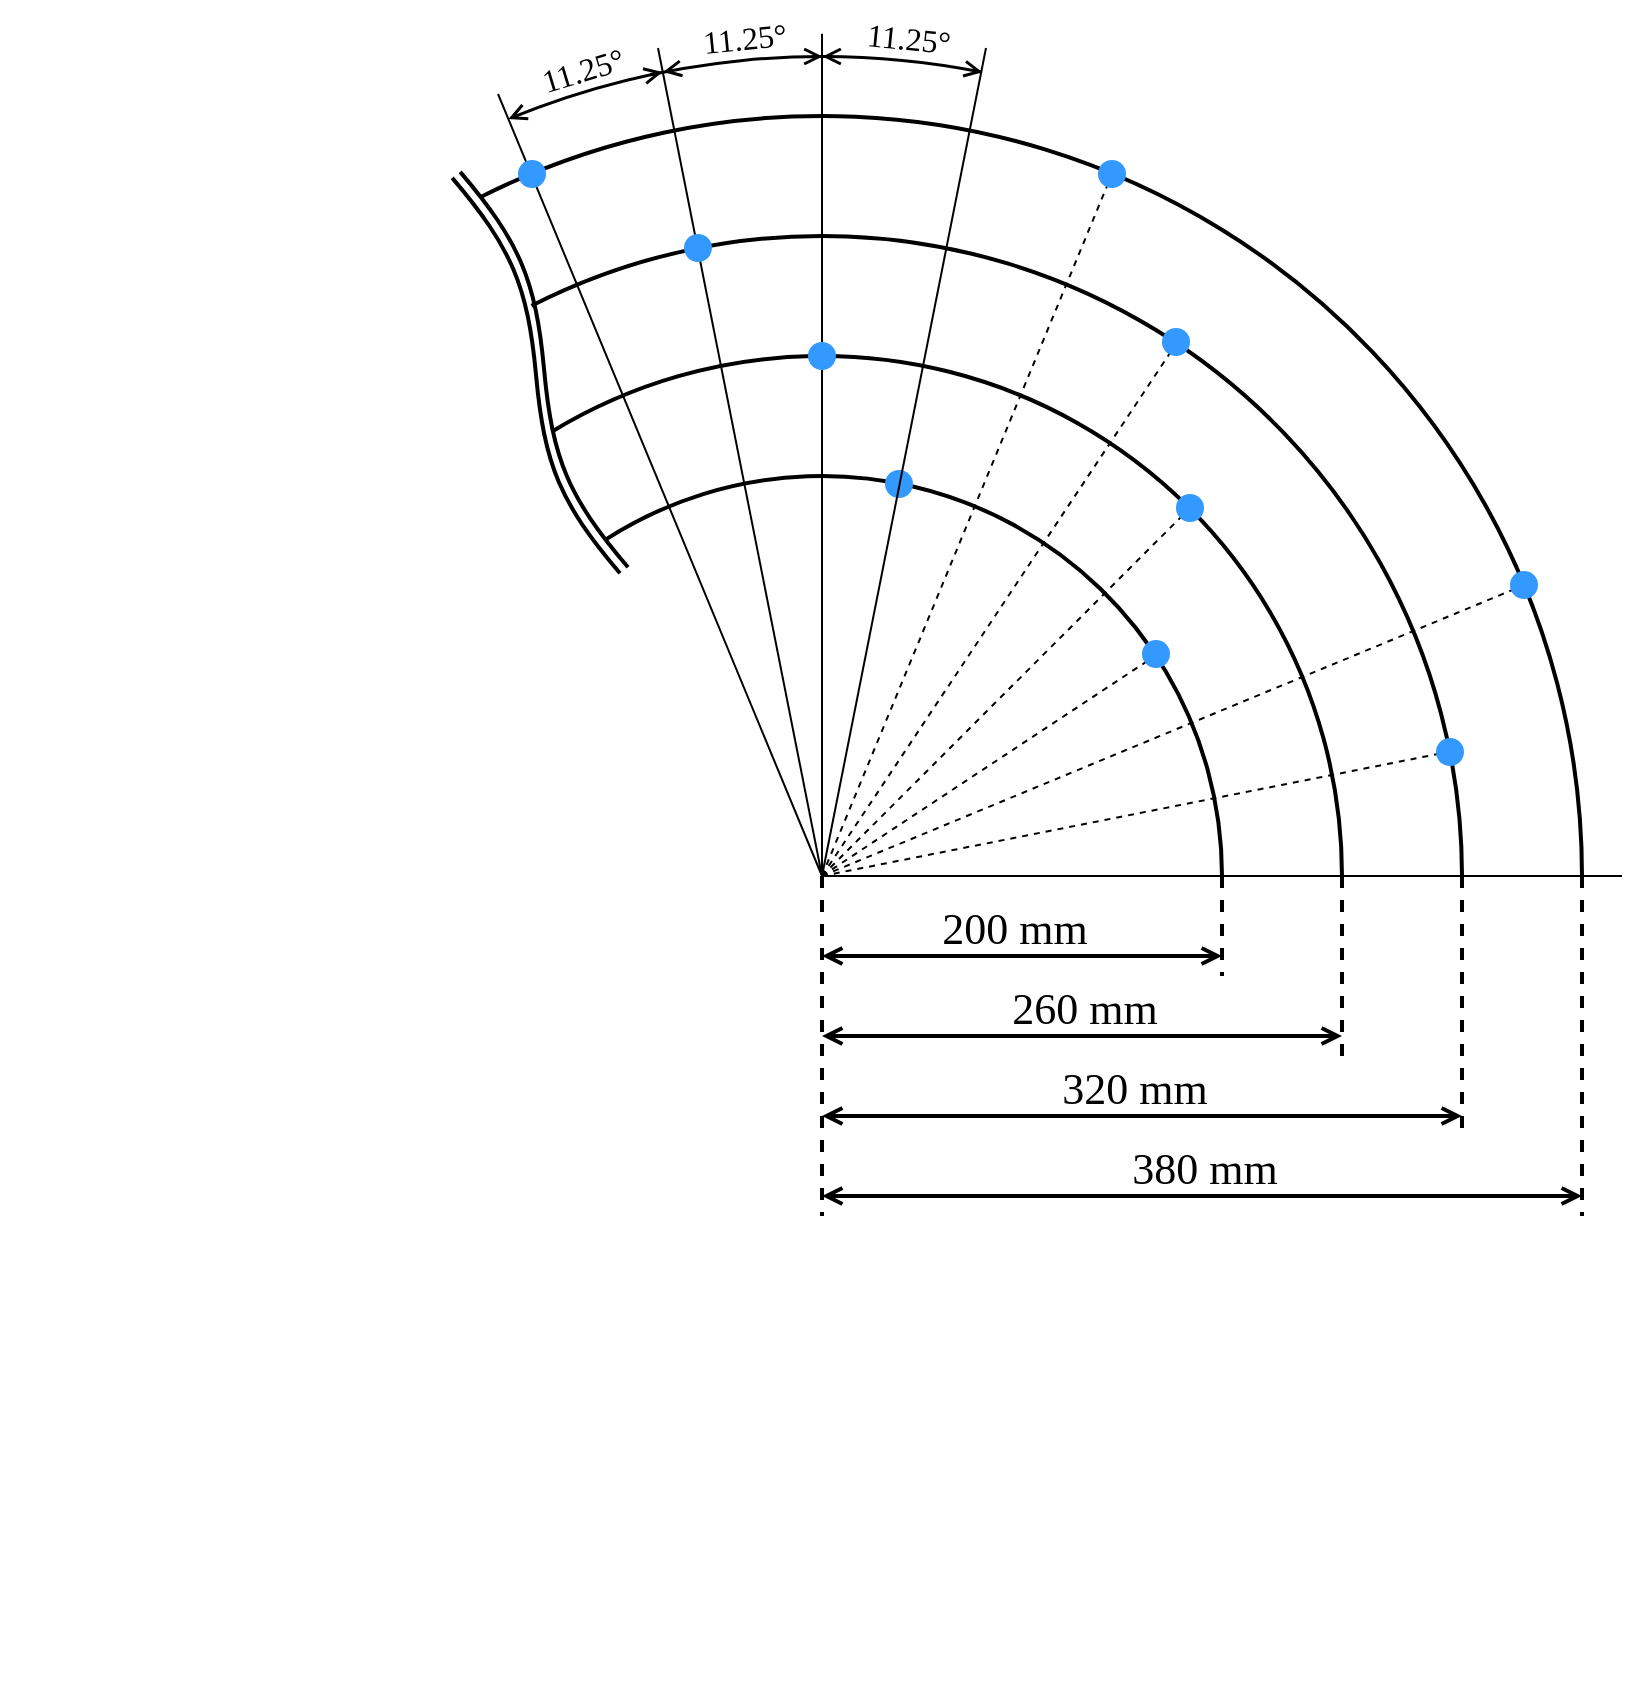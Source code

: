 <mxfile version="20.3.0" type="device"><diagram id="b05vfsMm_Xn65bhRm-nl" name="Seite-1"><mxGraphModel dx="3999" dy="3054" grid="1" gridSize="10" guides="1" tooltips="1" connect="1" arrows="1" fold="1" page="1" pageScale="1" pageWidth="827" pageHeight="1169" math="0" shadow="0"><root><mxCell id="0"/><mxCell id="1" parent="0"/><mxCell id="FNAHjX306z54eFDW0X8F-6" value="" style="verticalLabelPosition=bottom;verticalAlign=top;html=1;shape=mxgraph.basic.arc;startAngle=0.926;endAngle=0.25;strokeWidth=2;" vertex="1" parent="1"><mxGeometry x="-380" y="-380" width="760" height="760" as="geometry"/></mxCell><mxCell id="FNAHjX306z54eFDW0X8F-5" value="" style="verticalLabelPosition=bottom;verticalAlign=top;html=1;shape=mxgraph.basic.arc;startAngle=0.925;endAngle=0.25;strokeWidth=2;" vertex="1" parent="1"><mxGeometry x="-320" y="-320" width="640" height="640" as="geometry"/></mxCell><mxCell id="FNAHjX306z54eFDW0X8F-4" value="" style="verticalLabelPosition=bottom;verticalAlign=top;html=1;shape=mxgraph.basic.arc;startAngle=0.913;endAngle=0.25;strokeWidth=2;" vertex="1" parent="1"><mxGeometry x="-260" y="-260" width="520" height="520" as="geometry"/></mxCell><mxCell id="FNAHjX306z54eFDW0X8F-2" value="" style="verticalLabelPosition=bottom;verticalAlign=top;html=1;shape=mxgraph.basic.arc;startAngle=0.909;endAngle=0.25;strokeWidth=2;" vertex="1" parent="1"><mxGeometry x="-200" y="-200" width="400" height="400" as="geometry"/></mxCell><mxCell id="FNAHjX306z54eFDW0X8F-7" value="" style="ellipse;whiteSpace=wrap;html=1;strokeColor=none;fillColor=#3399FF;fillStyle=auto;direction=west;" vertex="1" parent="1"><mxGeometry x="31.5" y="-203" width="14" height="14" as="geometry"/></mxCell><mxCell id="FNAHjX306z54eFDW0X8F-8" value="" style="endArrow=none;html=1;rounded=0;exitX=0.5;exitY=0.5;exitDx=0;exitDy=0;exitPerimeter=0;" edge="1" parent="1" source="FNAHjX306z54eFDW0X8F-6"><mxGeometry width="50" height="50" relative="1" as="geometry"><mxPoint x="-10" y="110" as="sourcePoint"/><mxPoint y="-421.143" as="targetPoint"/></mxGeometry></mxCell><mxCell id="FNAHjX306z54eFDW0X8F-9" value="" style="endArrow=none;html=1;rounded=0;dashed=1;" edge="1" parent="1"><mxGeometry width="50" height="50" relative="1" as="geometry"><mxPoint as="sourcePoint"/><mxPoint x="184" y="-184" as="targetPoint"/></mxGeometry></mxCell><mxCell id="FNAHjX306z54eFDW0X8F-11" value="" style="endArrow=none;html=1;rounded=0;dashed=1;" edge="1" parent="1"><mxGeometry width="50" height="50" relative="1" as="geometry"><mxPoint as="sourcePoint"/><mxPoint x="145" y="-351" as="targetPoint"/></mxGeometry></mxCell><mxCell id="FNAHjX306z54eFDW0X8F-13" value="" style="endArrow=none;html=1;rounded=0;" edge="1" parent="1"><mxGeometry width="50" height="50" relative="1" as="geometry"><mxPoint as="sourcePoint"/><mxPoint x="-162" y="-391" as="targetPoint"/></mxGeometry></mxCell><mxCell id="FNAHjX306z54eFDW0X8F-15" value="" style="endArrow=none;html=1;rounded=0;" edge="1" parent="1"><mxGeometry width="50" height="50" relative="1" as="geometry"><mxPoint as="sourcePoint"/><mxPoint x="-82" y="-414" as="targetPoint"/></mxGeometry></mxCell><mxCell id="FNAHjX306z54eFDW0X8F-17" value="" style="endArrow=none;html=1;rounded=0;" edge="1" parent="1"><mxGeometry width="50" height="50" relative="1" as="geometry"><mxPoint x="82" y="-414" as="sourcePoint"/><mxPoint as="targetPoint"/></mxGeometry></mxCell><mxCell id="FNAHjX306z54eFDW0X8F-19" value="" style="ellipse;whiteSpace=wrap;html=1;strokeColor=none;fillColor=#3399FF;fillStyle=auto;direction=west;" vertex="1" parent="1"><mxGeometry x="-7" y="-267" width="14" height="14" as="geometry"/></mxCell><mxCell id="FNAHjX306z54eFDW0X8F-20" value="" style="ellipse;whiteSpace=wrap;html=1;strokeColor=none;fillColor=#3399FF;fillStyle=auto;direction=west;" vertex="1" parent="1"><mxGeometry x="-69" y="-321" width="14" height="14" as="geometry"/></mxCell><mxCell id="FNAHjX306z54eFDW0X8F-21" value="" style="ellipse;whiteSpace=wrap;html=1;strokeColor=none;fillColor=#3399FF;fillStyle=auto;direction=west;" vertex="1" parent="1"><mxGeometry x="-152" y="-358" width="14" height="14" as="geometry"/></mxCell><mxCell id="FNAHjX306z54eFDW0X8F-23" value="" style="endArrow=none;html=1;rounded=0;dashed=1;" edge="1" parent="1"><mxGeometry width="50" height="50" relative="1" as="geometry"><mxPoint as="sourcePoint"/><mxPoint x="177" y="-266" as="targetPoint"/></mxGeometry></mxCell><mxCell id="FNAHjX306z54eFDW0X8F-24" value="" style="endArrow=none;html=1;rounded=0;" edge="1" parent="1"><mxGeometry width="50" height="50" relative="1" as="geometry"><mxPoint as="sourcePoint"/><mxPoint x="400" as="targetPoint"/></mxGeometry></mxCell><mxCell id="FNAHjX306z54eFDW0X8F-26" value="" style="endArrow=none;html=1;rounded=0;dashed=1;" edge="1" parent="1"><mxGeometry width="50" height="50" relative="1" as="geometry"><mxPoint as="sourcePoint"/><mxPoint x="350" y="-145" as="targetPoint"/></mxGeometry></mxCell><mxCell id="FNAHjX306z54eFDW0X8F-27" value="" style="endArrow=none;html=1;rounded=0;dashed=1;" edge="1" parent="1"><mxGeometry width="50" height="50" relative="1" as="geometry"><mxPoint as="sourcePoint"/><mxPoint x="171" y="-113" as="targetPoint"/></mxGeometry></mxCell><mxCell id="FNAHjX306z54eFDW0X8F-28" value="" style="endArrow=none;html=1;rounded=0;dashed=1;" edge="1" parent="1"><mxGeometry width="50" height="50" relative="1" as="geometry"><mxPoint as="sourcePoint"/><mxPoint x="313" y="-62" as="targetPoint"/></mxGeometry></mxCell><mxCell id="FNAHjX306z54eFDW0X8F-29" value="" style="ellipse;whiteSpace=wrap;html=1;strokeColor=none;fillColor=#3399FF;fillStyle=auto;direction=west;" vertex="1" parent="1"><mxGeometry x="138" y="-358" width="14" height="14" as="geometry"/></mxCell><mxCell id="FNAHjX306z54eFDW0X8F-30" value="" style="ellipse;whiteSpace=wrap;html=1;strokeColor=none;fillColor=#3399FF;fillStyle=auto;direction=west;" vertex="1" parent="1"><mxGeometry x="170" y="-274" width="14" height="14" as="geometry"/></mxCell><mxCell id="FNAHjX306z54eFDW0X8F-31" value="" style="ellipse;whiteSpace=wrap;html=1;strokeColor=none;fillColor=#3399FF;fillStyle=auto;direction=west;" vertex="1" parent="1"><mxGeometry x="177" y="-191" width="14" height="14" as="geometry"/></mxCell><mxCell id="FNAHjX306z54eFDW0X8F-32" value="" style="ellipse;whiteSpace=wrap;html=1;strokeColor=none;fillColor=#3399FF;fillStyle=auto;direction=west;" vertex="1" parent="1"><mxGeometry x="160" y="-118" width="14" height="14" as="geometry"/></mxCell><mxCell id="FNAHjX306z54eFDW0X8F-33" value="" style="ellipse;whiteSpace=wrap;html=1;strokeColor=none;fillColor=#3399FF;fillStyle=auto;direction=west;" vertex="1" parent="1"><mxGeometry x="344" y="-152.5" width="14" height="14" as="geometry"/></mxCell><mxCell id="FNAHjX306z54eFDW0X8F-34" value="" style="ellipse;whiteSpace=wrap;html=1;strokeColor=none;fillColor=#3399FF;fillStyle=auto;direction=west;" vertex="1" parent="1"><mxGeometry x="307" y="-69" width="14" height="14" as="geometry"/></mxCell><mxCell id="FNAHjX306z54eFDW0X8F-36" value="" style="verticalLabelPosition=bottom;verticalAlign=top;html=1;shape=mxgraph.basic.arc;startAngle=0.938;endAngle=0.031;strokeColor=default;fontSize=16;fillColor=#FFFFFF;strokeWidth=1.5;" vertex="1" parent="1"><mxGeometry x="-410" y="-410" width="820" height="820" as="geometry"/></mxCell><mxCell id="FNAHjX306z54eFDW0X8F-37" value="" style="endArrow=none;startArrow=open;html=1;rounded=0;startFill=0;endFill=0;strokeWidth=1.5;exitX=0.5;exitY=0;exitDx=0;exitDy=0;exitPerimeter=0;entryX=0.506;entryY=0;entryDx=0;entryDy=0;entryPerimeter=0;" edge="1" parent="1" source="FNAHjX306z54eFDW0X8F-36" target="FNAHjX306z54eFDW0X8F-36"><mxGeometry width="50" height="50" relative="1" as="geometry"><mxPoint y="-410.48" as="sourcePoint"/><mxPoint x="6" y="-410.48" as="targetPoint"/></mxGeometry></mxCell><mxCell id="FNAHjX306z54eFDW0X8F-38" value="" style="endArrow=none;startArrow=open;html=1;rounded=0;startFill=0;endFill=0;strokeWidth=1.5;" edge="1" parent="1"><mxGeometry width="50" height="50" relative="1" as="geometry"><mxPoint x="80" y="-402.1" as="sourcePoint"/><mxPoint x="75" y="-403.1" as="targetPoint"/></mxGeometry></mxCell><mxCell id="FNAHjX306z54eFDW0X8F-39" value="11.25°" style="text;html=1;align=center;verticalAlign=middle;resizable=0;points=[];autosize=1;strokeColor=none;fillColor=none;fontFamily=Times New Roman;fontSize=16;rotation=5.63;" vertex="1" parent="1"><mxGeometry x="8" y="-434" width="70" height="30" as="geometry"/></mxCell><mxCell id="FNAHjX306z54eFDW0X8F-40" value="" style="endArrow=none;startArrow=open;html=1;rounded=0;startFill=0;endFill=0;strokeWidth=1.5;exitX=0.5;exitY=0;exitDx=0;exitDy=0;exitPerimeter=0;" edge="1" parent="1" source="FNAHjX306z54eFDW0X8F-36"><mxGeometry width="50" height="50" relative="1" as="geometry"><mxPoint x="10.0" y="-400" as="sourcePoint"/><mxPoint x="-5" y="-410" as="targetPoint"/></mxGeometry></mxCell><mxCell id="FNAHjX306z54eFDW0X8F-41" value="" style="endArrow=none;startArrow=open;html=1;rounded=0;startFill=0;endFill=0;strokeWidth=1.5;" edge="1" parent="1"><mxGeometry width="50" height="50" relative="1" as="geometry"><mxPoint x="-79.7" y="-402.3" as="sourcePoint"/><mxPoint x="-75" y="-403.2" as="targetPoint"/></mxGeometry></mxCell><mxCell id="FNAHjX306z54eFDW0X8F-42" value="" style="endArrow=none;startArrow=open;html=1;rounded=0;startFill=0;endFill=0;strokeWidth=1.5;" edge="1" parent="1"><mxGeometry width="50" height="50" relative="1" as="geometry"><mxPoint x="-80" y="-402.2" as="sourcePoint"/><mxPoint x="-86" y="-400.85" as="targetPoint"/></mxGeometry></mxCell><mxCell id="FNAHjX306z54eFDW0X8F-43" value="" style="endArrow=none;startArrow=open;html=1;rounded=0;startFill=0;endFill=0;strokeWidth=1.5;" edge="1" parent="1"><mxGeometry width="50" height="50" relative="1" as="geometry"><mxPoint x="-157" y="-378.7" as="sourcePoint"/><mxPoint x="-154" y="-380" as="targetPoint"/></mxGeometry></mxCell><mxCell id="FNAHjX306z54eFDW0X8F-44" value="11.25°" style="text;html=1;align=center;verticalAlign=middle;resizable=0;points=[];autosize=1;strokeColor=none;fillColor=none;fontFamily=Times New Roman;fontSize=16;rotation=354.37;" vertex="1" parent="1"><mxGeometry x="-74" y="-434" width="70" height="30" as="geometry"/></mxCell><mxCell id="FNAHjX306z54eFDW0X8F-45" value="11.25°" style="text;html=1;align=center;verticalAlign=middle;resizable=0;points=[];autosize=1;strokeColor=none;fillColor=none;fontFamily=Times New Roman;fontSize=16;rotation=343.13;" vertex="1" parent="1"><mxGeometry x="-155" y="-418" width="70" height="30" as="geometry"/></mxCell><mxCell id="FNAHjX306z54eFDW0X8F-46" value="" style="endArrow=none;html=1;rounded=0;dashed=1;strokeWidth=2;" edge="1" parent="1"><mxGeometry width="50" height="50" relative="1" as="geometry"><mxPoint as="sourcePoint"/><mxPoint y="170" as="targetPoint"/></mxGeometry></mxCell><mxCell id="FNAHjX306z54eFDW0X8F-47" value="" style="pointerEvents=1;verticalLabelPosition=bottom;shadow=0;dashed=0;align=center;html=1;verticalAlign=top;shape=mxgraph.electrical.waveforms.sine_wave;strokeWidth=2;rotation=67;" vertex="1" parent="1"><mxGeometry x="-246.37" y="-267" width="214.75" height="27.56" as="geometry"/></mxCell><mxCell id="FNAHjX306z54eFDW0X8F-48" value="" style="pointerEvents=1;verticalLabelPosition=bottom;shadow=0;dashed=0;align=center;html=1;verticalAlign=top;shape=mxgraph.electrical.waveforms.sine_wave;strokeWidth=2;rotation=67;" vertex="1" parent="1"><mxGeometry x="-250.37" y="-264" width="214.75" height="27.56" as="geometry"/></mxCell><mxCell id="FNAHjX306z54eFDW0X8F-49" value="" style="endArrow=none;html=1;rounded=0;dashed=1;strokeWidth=2;" edge="1" parent="1"><mxGeometry width="50" height="50" relative="1" as="geometry"><mxPoint x="200" as="sourcePoint"/><mxPoint x="200" y="50" as="targetPoint"/></mxGeometry></mxCell><mxCell id="FNAHjX306z54eFDW0X8F-50" value="" style="endArrow=open;startArrow=open;html=1;rounded=0;startFill=0;endFill=0;strokeWidth=2;" edge="1" parent="1"><mxGeometry width="50" height="50" relative="1" as="geometry"><mxPoint y="40" as="sourcePoint"/><mxPoint x="200" y="40" as="targetPoint"/></mxGeometry></mxCell><mxCell id="FNAHjX306z54eFDW0X8F-51" value="200 mm" style="text;html=1;align=center;verticalAlign=middle;resizable=0;points=[];autosize=1;strokeColor=none;fillColor=none;fontFamily=Times New Roman;fontSize=22;" vertex="1" parent="1"><mxGeometry x="46" y="7" width="100" height="40" as="geometry"/></mxCell><mxCell id="FNAHjX306z54eFDW0X8F-52" value="" style="endArrow=none;html=1;rounded=0;dashed=1;strokeWidth=2;" edge="1" parent="1"><mxGeometry width="50" height="50" relative="1" as="geometry"><mxPoint x="260" as="sourcePoint"/><mxPoint x="260" y="90" as="targetPoint"/></mxGeometry></mxCell><mxCell id="FNAHjX306z54eFDW0X8F-53" value="" style="endArrow=none;html=1;rounded=0;dashed=1;strokeWidth=2;" edge="1" parent="1"><mxGeometry width="50" height="50" relative="1" as="geometry"><mxPoint x="320" as="sourcePoint"/><mxPoint x="320" y="130" as="targetPoint"/></mxGeometry></mxCell><mxCell id="FNAHjX306z54eFDW0X8F-54" value="" style="endArrow=none;html=1;rounded=0;dashed=1;strokeWidth=2;" edge="1" parent="1"><mxGeometry width="50" height="50" relative="1" as="geometry"><mxPoint x="380" as="sourcePoint"/><mxPoint x="380" y="170" as="targetPoint"/></mxGeometry></mxCell><mxCell id="FNAHjX306z54eFDW0X8F-55" value="" style="endArrow=open;startArrow=open;html=1;rounded=0;startFill=0;endFill=0;strokeWidth=2;" edge="1" parent="1"><mxGeometry width="50" height="50" relative="1" as="geometry"><mxPoint y="80" as="sourcePoint"/><mxPoint x="260" y="80" as="targetPoint"/></mxGeometry></mxCell><mxCell id="FNAHjX306z54eFDW0X8F-56" value="260 mm" style="text;html=1;align=center;verticalAlign=middle;resizable=0;points=[];autosize=1;strokeColor=none;fillColor=none;fontFamily=Times New Roman;fontSize=22;" vertex="1" parent="1"><mxGeometry x="81" y="47" width="100" height="40" as="geometry"/></mxCell><mxCell id="FNAHjX306z54eFDW0X8F-57" value="" style="endArrow=open;startArrow=open;html=1;rounded=0;startFill=0;endFill=0;strokeWidth=2;" edge="1" parent="1"><mxGeometry width="50" height="50" relative="1" as="geometry"><mxPoint y="120" as="sourcePoint"/><mxPoint x="320" y="120" as="targetPoint"/></mxGeometry></mxCell><mxCell id="FNAHjX306z54eFDW0X8F-58" value="320 mm" style="text;html=1;align=center;verticalAlign=middle;resizable=0;points=[];autosize=1;strokeColor=none;fillColor=none;fontFamily=Times New Roman;fontSize=22;" vertex="1" parent="1"><mxGeometry x="106" y="87" width="100" height="40" as="geometry"/></mxCell><mxCell id="FNAHjX306z54eFDW0X8F-59" value="" style="endArrow=open;startArrow=open;html=1;rounded=0;startFill=0;endFill=0;strokeWidth=2;" edge="1" parent="1"><mxGeometry width="50" height="50" relative="1" as="geometry"><mxPoint y="160" as="sourcePoint"/><mxPoint x="380" y="160" as="targetPoint"/></mxGeometry></mxCell><mxCell id="FNAHjX306z54eFDW0X8F-60" value="380 mm" style="text;html=1;align=center;verticalAlign=middle;resizable=0;points=[];autosize=1;strokeColor=none;fillColor=none;fontFamily=Times New Roman;fontSize=22;" vertex="1" parent="1"><mxGeometry x="141" y="127" width="100" height="40" as="geometry"/></mxCell></root></mxGraphModel></diagram></mxfile>